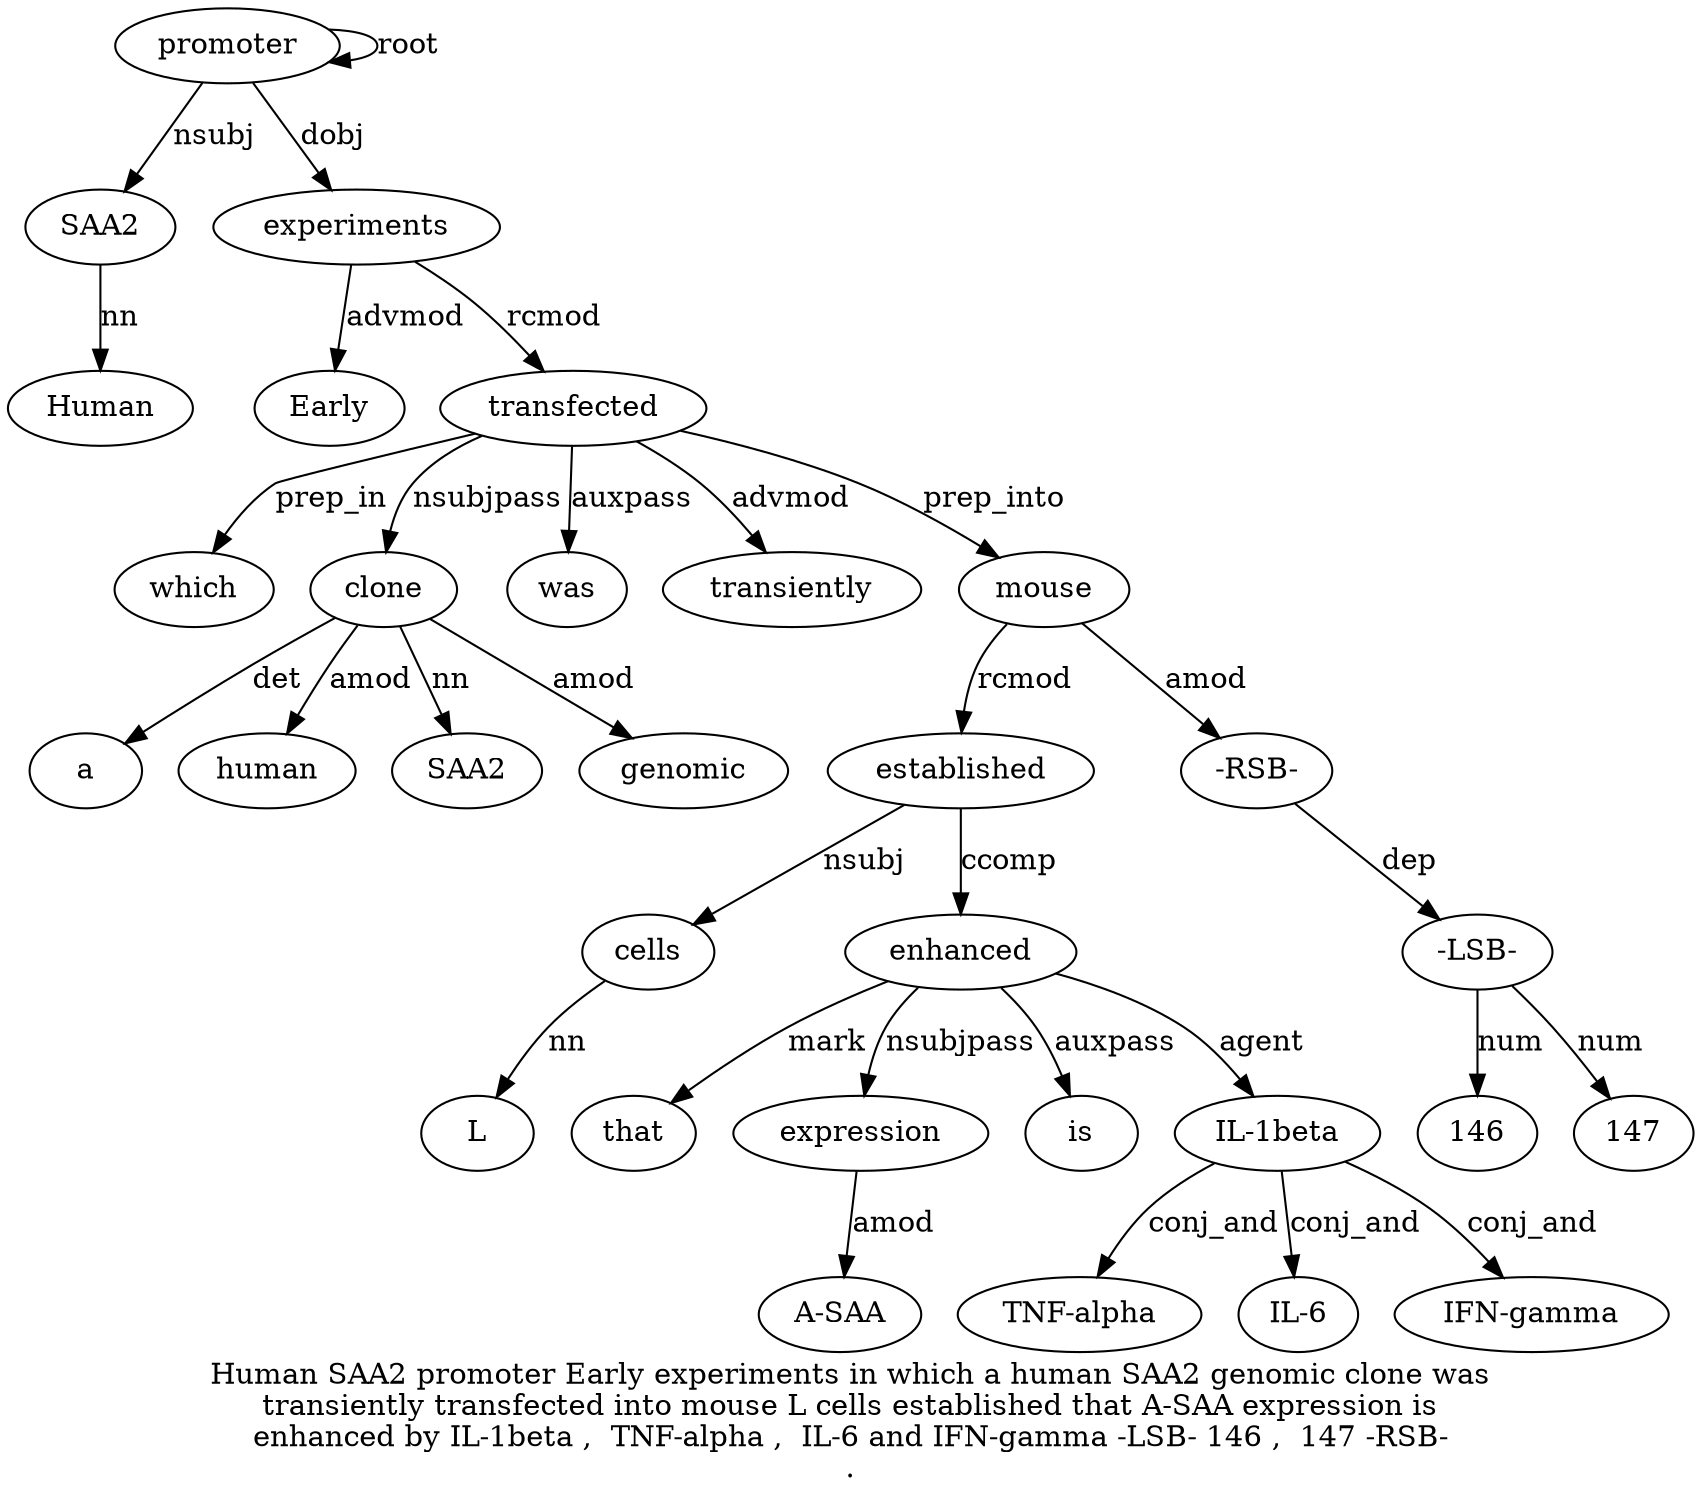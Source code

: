 digraph "Human SAA2 promoter Early experiments in which a human SAA2 genomic clone was transiently transfected into mouse L cells established that A-SAA expression is enhanced by IL-1beta ,  TNF-alpha ,  IL-6 and IFN-gamma -LSB- 146 ,  147 -RSB- ." {
label="Human SAA2 promoter Early experiments in which a human SAA2 genomic clone was
transiently transfected into mouse L cells established that A-SAA expression is
enhanced by IL-1beta ,  TNF-alpha ,  IL-6 and IFN-gamma -LSB- 146 ,  147 -RSB-
.";
SAA2 [style=filled, fillcolor=white, label=SAA2];
Human1 [style=filled, fillcolor=white, label=Human];
SAA2 -> Human1  [label=nn];
promoter3 [style=filled, fillcolor=white, label=promoter];
promoter3 -> SAA2  [label=nsubj];
promoter3 -> promoter3  [label=root];
experiments5 [style=filled, fillcolor=white, label=experiments];
Early4 [style=filled, fillcolor=white, label=Early];
experiments5 -> Early4  [label=advmod];
promoter3 -> experiments5  [label=dobj];
transfected15 [style=filled, fillcolor=white, label=transfected];
which7 [style=filled, fillcolor=white, label=which];
transfected15 -> which7  [label=prep_in];
clone12 [style=filled, fillcolor=white, label=clone];
a8 [style=filled, fillcolor=white, label=a];
clone12 -> a8  [label=det];
human9 [style=filled, fillcolor=white, label=human];
clone12 -> human9  [label=amod];
SAA210 [style=filled, fillcolor=white, label=SAA2];
clone12 -> SAA210  [label=nn];
genomic11 [style=filled, fillcolor=white, label=genomic];
clone12 -> genomic11  [label=amod];
transfected15 -> clone12  [label=nsubjpass];
was13 [style=filled, fillcolor=white, label=was];
transfected15 -> was13  [label=auxpass];
transiently14 [style=filled, fillcolor=white, label=transiently];
transfected15 -> transiently14  [label=advmod];
experiments5 -> transfected15  [label=rcmod];
mouse17 [style=filled, fillcolor=white, label=mouse];
transfected15 -> mouse17  [label=prep_into];
cells19 [style=filled, fillcolor=white, label=cells];
L18 [style=filled, fillcolor=white, label=L];
cells19 -> L18  [label=nn];
established20 [style=filled, fillcolor=white, label=established];
established20 -> cells19  [label=nsubj];
mouse17 -> established20  [label=rcmod];
enhanced25 [style=filled, fillcolor=white, label=enhanced];
that21 [style=filled, fillcolor=white, label=that];
enhanced25 -> that21  [label=mark];
expression23 [style=filled, fillcolor=white, label=expression];
"A-SAA22" [style=filled, fillcolor=white, label="A-SAA"];
expression23 -> "A-SAA22"  [label=amod];
enhanced25 -> expression23  [label=nsubjpass];
is24 [style=filled, fillcolor=white, label=is];
enhanced25 -> is24  [label=auxpass];
established20 -> enhanced25  [label=ccomp];
"IL-1beta27" [style=filled, fillcolor=white, label="IL-1beta"];
enhanced25 -> "IL-1beta27"  [label=agent];
"TNF-alpha29" [style=filled, fillcolor=white, label="TNF-alpha"];
"IL-1beta27" -> "TNF-alpha29"  [label=conj_and];
"IL-631" [style=filled, fillcolor=white, label="IL-6"];
"IL-1beta27" -> "IL-631"  [label=conj_and];
"IFN-gamma33" [style=filled, fillcolor=white, label="IFN-gamma"];
"IL-1beta27" -> "IFN-gamma33"  [label=conj_and];
"-RSB-38" [style=filled, fillcolor=white, label="-RSB-"];
"-LSB-34" [style=filled, fillcolor=white, label="-LSB-"];
"-RSB-38" -> "-LSB-34"  [label=dep];
14635 [style=filled, fillcolor=white, label=146];
"-LSB-34" -> 14635  [label=num];
1473 [style=filled, fillcolor=white, label=147];
"-LSB-34" -> 1473  [label=num];
mouse17 -> "-RSB-38"  [label=amod];
}
